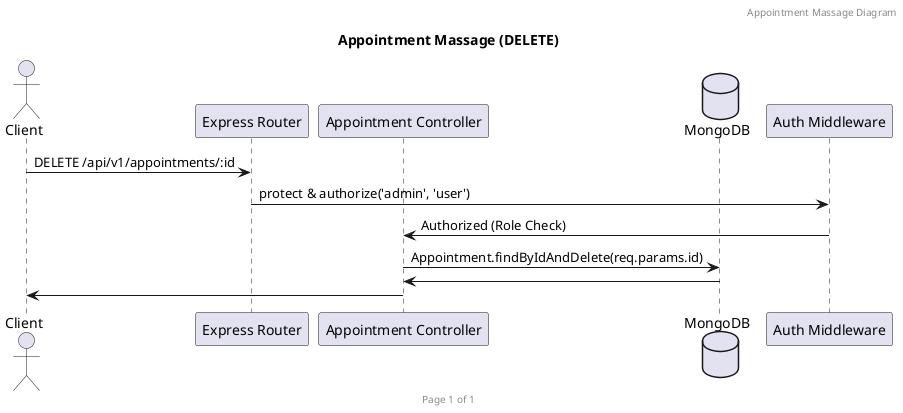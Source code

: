 @startuml Appointment

header Appointment Massage Diagram
footer Page %page% of %lastpage%
title "Appointment Massage (DELETE)"

actor Client
participant "Express Router" as Router
participant "Appointment Controller" as Controller
database "MongoDB" as DB
participant "Auth Middleware" as Auth


Client -> Router : DELETE /api/v1/appointments/:id
Router -> Auth : protect & authorize('admin', 'user')
Auth -> Controller : Authorized (Role Check)
Controller -> DB : Appointment.findByIdAndDelete(req.params.id)
DB -> Controller : 
Controller -> Client : 

@enduml

